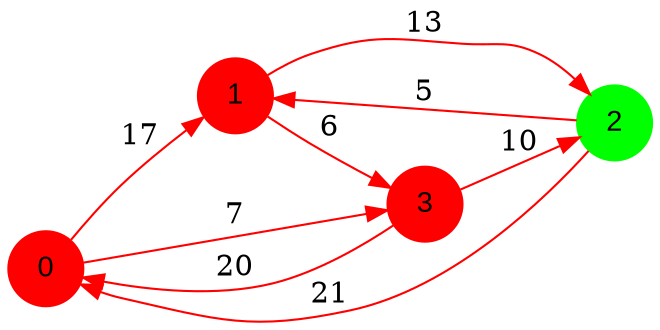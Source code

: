 digraph graphe {
rankdir = LR;
edge [color=red];
0 [fontname="Arial", shape = circle, color=red, style=filled];
1 [fontname="Arial", shape = circle, color=red, style=filled];
2 [fontname="Arial", shape = circle, color=green, style=filled];
3 [fontname="Arial", shape = circle, color=red, style=filled];
	0 -> 1 [label = "17"];
	0 -> 3 [label = "7"];
	1 -> 2 [label = "13"];
	1 -> 3 [label = "6"];
	2 -> 0 [label = "21"];
	2 -> 1 [label = "5"];
	3 -> 0 [label = "20"];
	3 -> 2 [label = "10"];
}